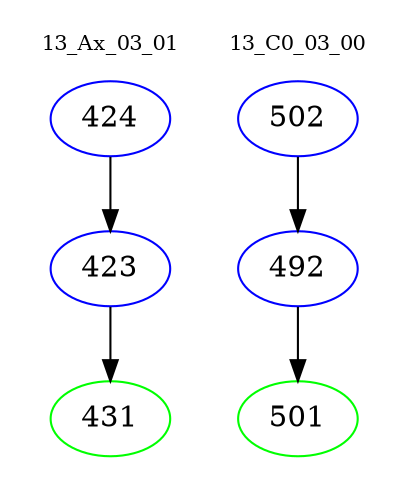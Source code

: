 digraph{
subgraph cluster_0 {
color = white
label = "13_Ax_03_01";
fontsize=10;
T0_424 [label="424", color="blue"]
T0_424 -> T0_423 [color="black"]
T0_423 [label="423", color="blue"]
T0_423 -> T0_431 [color="black"]
T0_431 [label="431", color="green"]
}
subgraph cluster_1 {
color = white
label = "13_C0_03_00";
fontsize=10;
T1_502 [label="502", color="blue"]
T1_502 -> T1_492 [color="black"]
T1_492 [label="492", color="blue"]
T1_492 -> T1_501 [color="black"]
T1_501 [label="501", color="green"]
}
}
